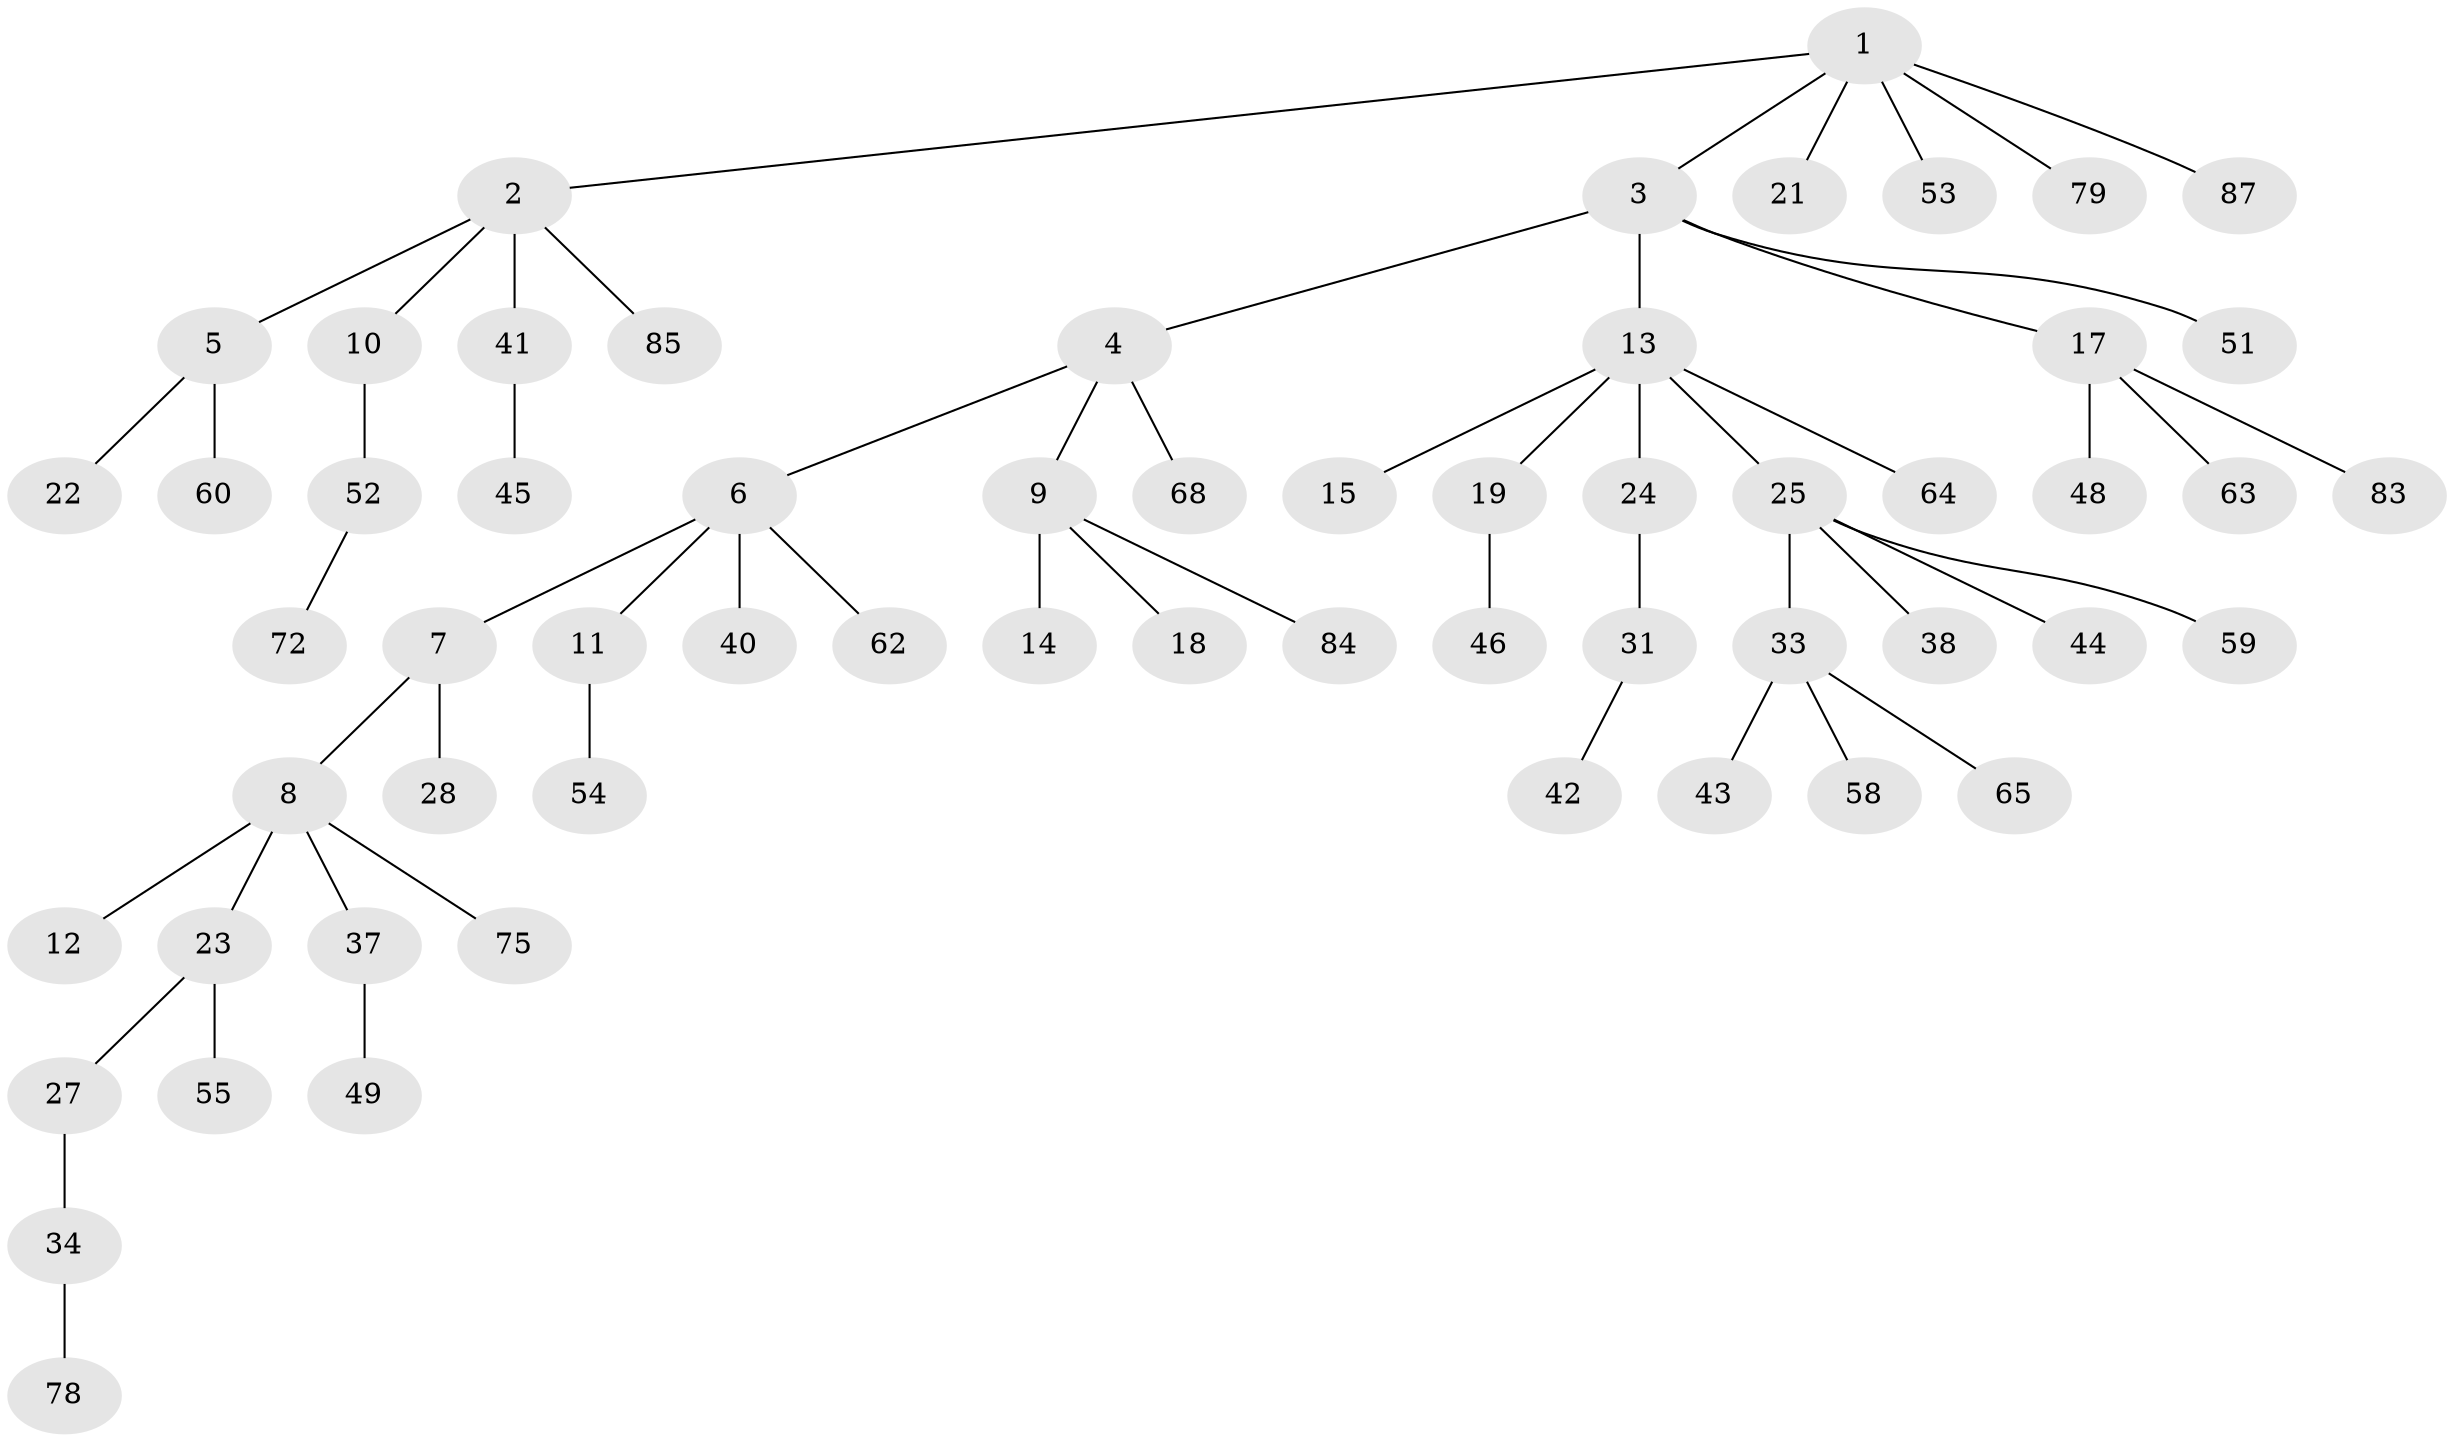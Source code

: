 // Generated by graph-tools (version 1.1) at 2025/52/02/27/25 19:52:11]
// undirected, 60 vertices, 59 edges
graph export_dot {
graph [start="1"]
  node [color=gray90,style=filled];
  1 [super="+36"];
  2 [super="+80"];
  3;
  4 [super="+71"];
  5 [super="+70"];
  6 [super="+47"];
  7;
  8 [super="+16"];
  9 [super="+73"];
  10 [super="+20"];
  11 [super="+39"];
  12 [super="+77"];
  13 [super="+30"];
  14;
  15;
  17 [super="+32"];
  18 [super="+35"];
  19;
  21;
  22 [super="+67"];
  23 [super="+69"];
  24;
  25 [super="+26"];
  27 [super="+29"];
  28 [super="+56"];
  31;
  33;
  34;
  37 [super="+82"];
  38;
  40;
  41;
  42;
  43;
  44;
  45 [super="+61"];
  46 [super="+76"];
  48;
  49 [super="+50"];
  51 [super="+81"];
  52 [super="+57"];
  53 [super="+74"];
  54 [super="+86"];
  55 [super="+66"];
  58;
  59;
  60;
  62;
  63;
  64;
  65;
  68;
  72;
  75;
  78;
  79;
  83;
  84;
  85;
  87;
  1 -- 2;
  1 -- 3;
  1 -- 21;
  1 -- 53;
  1 -- 79;
  1 -- 87;
  2 -- 5;
  2 -- 10;
  2 -- 41;
  2 -- 85;
  3 -- 4;
  3 -- 13;
  3 -- 17;
  3 -- 51;
  4 -- 6;
  4 -- 9;
  4 -- 68;
  5 -- 22;
  5 -- 60;
  6 -- 7;
  6 -- 11;
  6 -- 40;
  6 -- 62;
  7 -- 8;
  7 -- 28;
  8 -- 12;
  8 -- 23;
  8 -- 37;
  8 -- 75;
  9 -- 14;
  9 -- 18;
  9 -- 84;
  10 -- 52;
  11 -- 54;
  13 -- 15;
  13 -- 19;
  13 -- 24;
  13 -- 25;
  13 -- 64;
  17 -- 48;
  17 -- 63;
  17 -- 83;
  19 -- 46;
  23 -- 27;
  23 -- 55;
  24 -- 31;
  25 -- 33;
  25 -- 38;
  25 -- 44;
  25 -- 59;
  27 -- 34;
  31 -- 42;
  33 -- 43;
  33 -- 58;
  33 -- 65;
  34 -- 78;
  37 -- 49;
  41 -- 45;
  52 -- 72;
}
